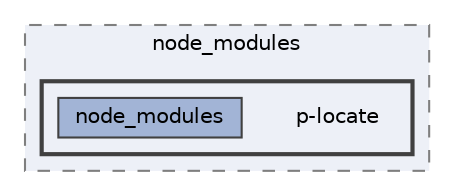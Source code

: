 digraph "pkiclassroomrescheduler/src/main/frontend/node_modules/p-locate"
{
 // LATEX_PDF_SIZE
  bgcolor="transparent";
  edge [fontname=Helvetica,fontsize=10,labelfontname=Helvetica,labelfontsize=10];
  node [fontname=Helvetica,fontsize=10,shape=box,height=0.2,width=0.4];
  compound=true
  subgraph clusterdir_72953eda66ccb3a2722c28e1c3e6c23b {
    graph [ bgcolor="#edf0f7", pencolor="grey50", label="node_modules", fontname=Helvetica,fontsize=10 style="filled,dashed", URL="dir_72953eda66ccb3a2722c28e1c3e6c23b.html",tooltip=""]
  subgraph clusterdir_873ac20fbd7ad004c884bedc797b81b1 {
    graph [ bgcolor="#edf0f7", pencolor="grey25", label="", fontname=Helvetica,fontsize=10 style="filled,bold", URL="dir_873ac20fbd7ad004c884bedc797b81b1.html",tooltip=""]
    dir_873ac20fbd7ad004c884bedc797b81b1 [shape=plaintext, label="p-locate"];
  dir_97cf976a2c81bbfe50918b5f6cc4b9d7 [label="node_modules", fillcolor="#a2b4d6", color="grey25", style="filled", URL="dir_97cf976a2c81bbfe50918b5f6cc4b9d7.html",tooltip=""];
  }
  }
}
